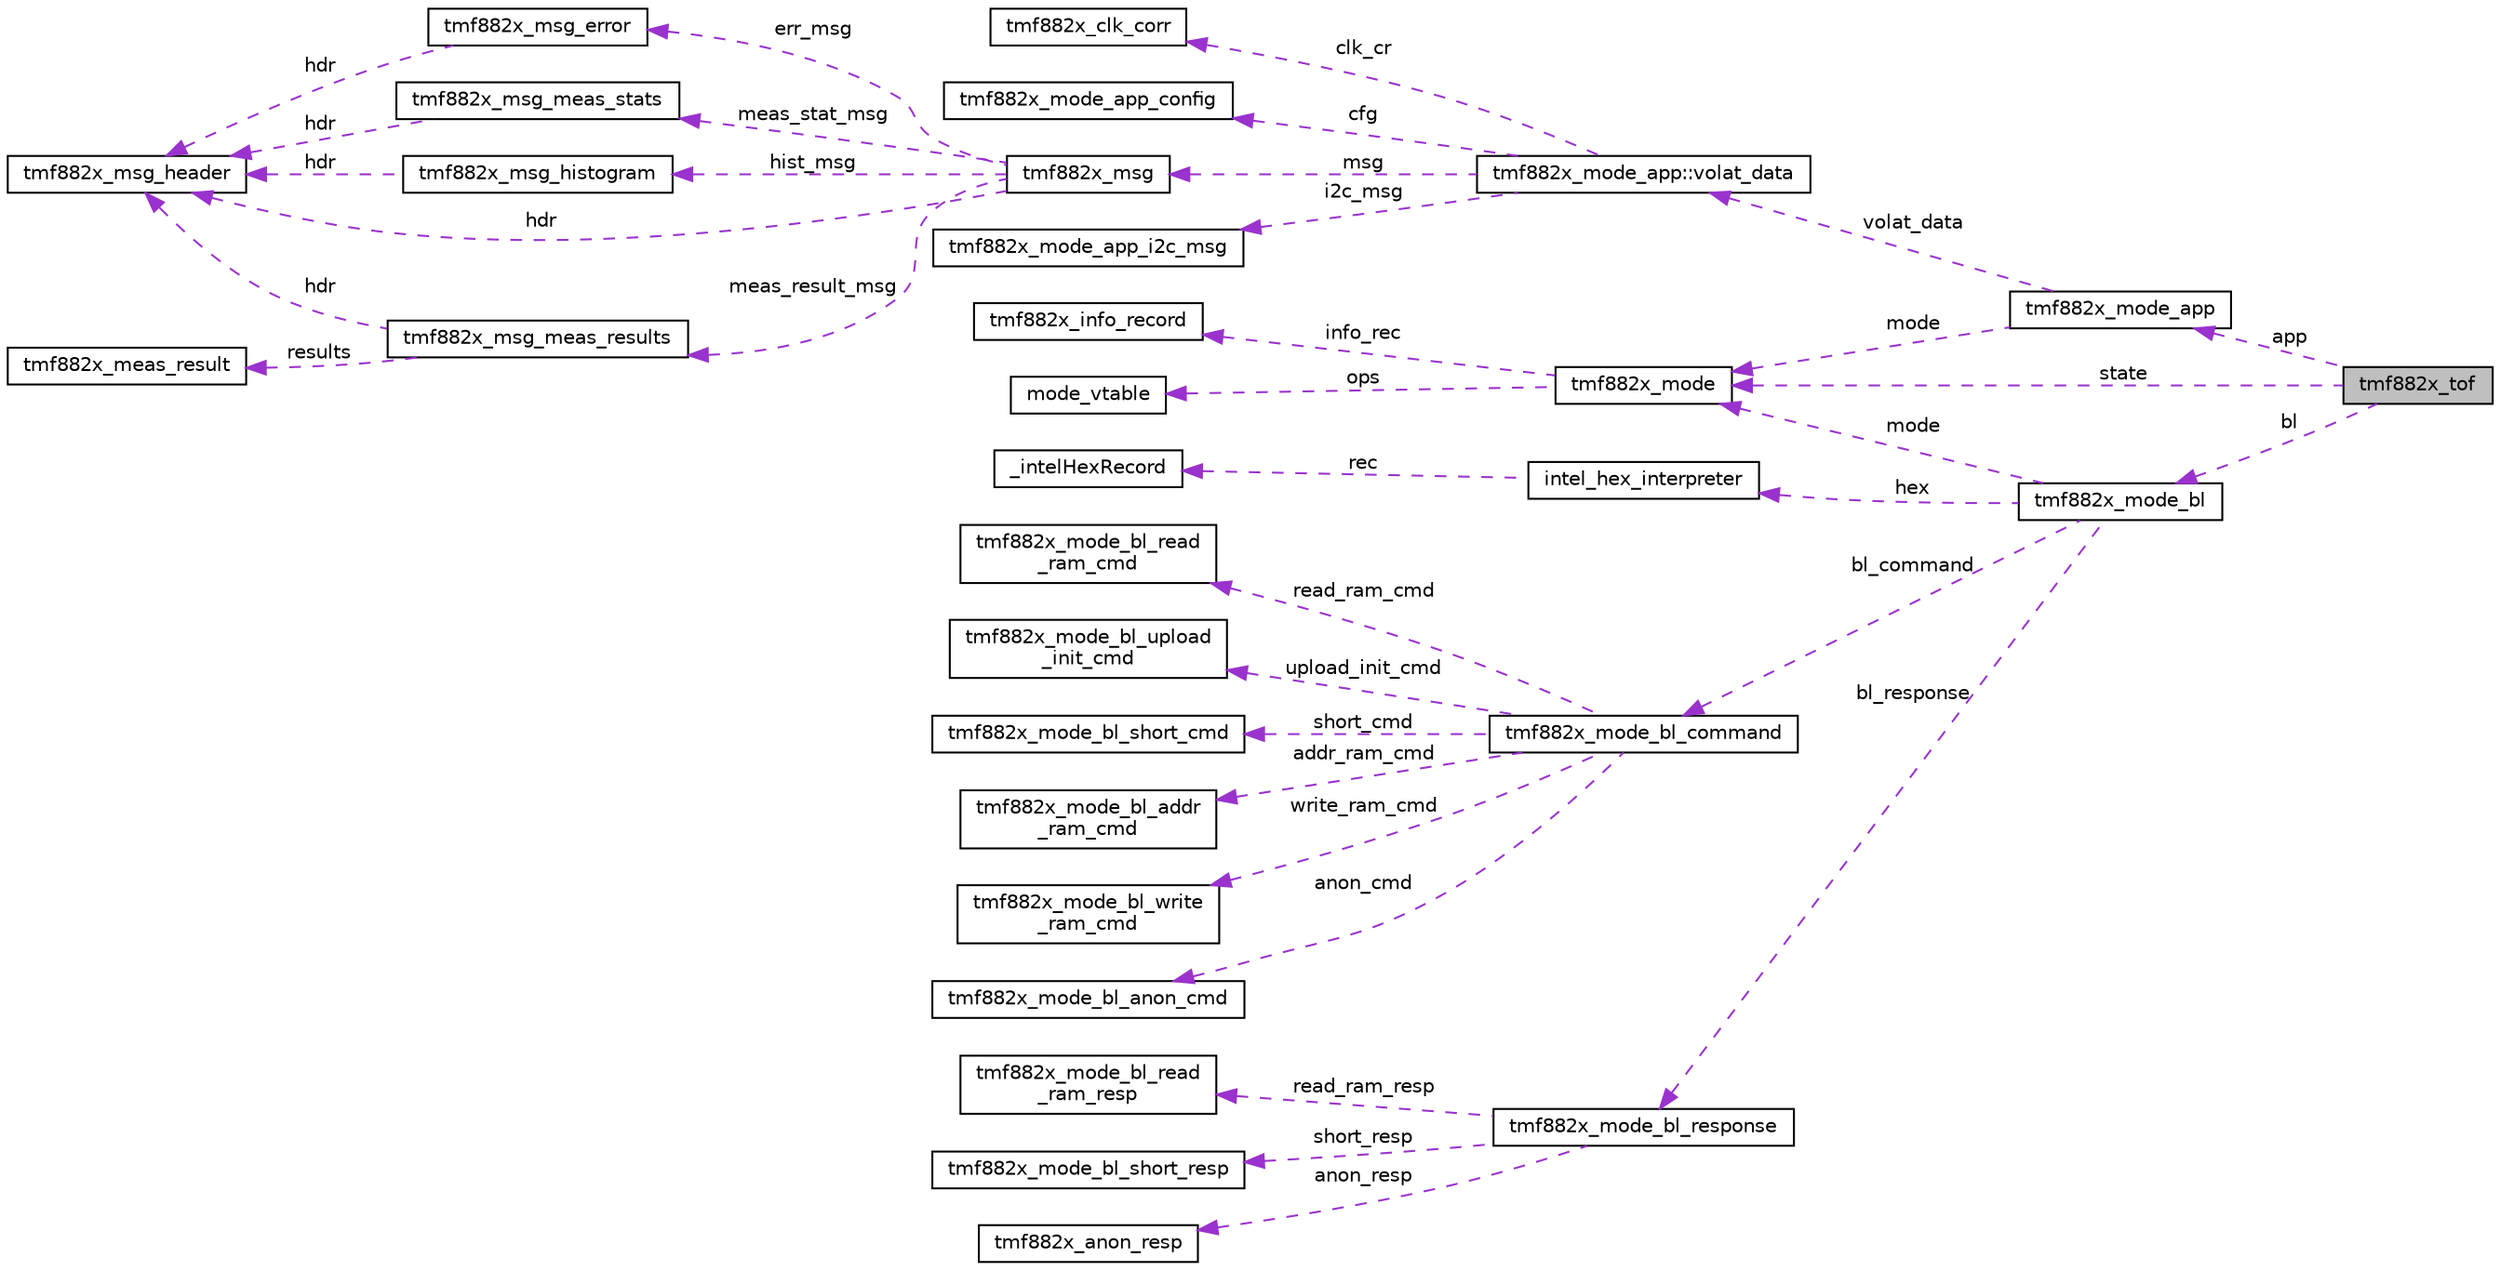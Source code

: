 digraph "tmf882x_tof"
{
 // LATEX_PDF_SIZE
  edge [fontname="Helvetica",fontsize="10",labelfontname="Helvetica",labelfontsize="10"];
  node [fontname="Helvetica",fontsize="10",shape=record];
  rankdir="LR";
  Node1 [label="tmf882x_tof",height=0.2,width=0.4,color="black", fillcolor="grey75", style="filled", fontcolor="black",tooltip="TMF882X DCB context handle."];
  Node2 -> Node1 [dir="back",color="darkorchid3",fontsize="10",style="dashed",label=" app" ,fontname="Helvetica"];
  Node2 [label="tmf882x_mode_app",height=0.2,width=0.4,color="black", fillcolor="white", style="filled",URL="$structtmf882x__mode__app.html",tooltip="This is the Application mode context structure."];
  Node3 -> Node2 [dir="back",color="darkorchid3",fontsize="10",style="dashed",label=" mode" ,fontname="Helvetica"];
  Node3 [label="tmf882x_mode",height=0.2,width=0.4,color="black", fillcolor="white", style="filled",URL="$structtmf882x__mode.html",tooltip="This is the Base mode context structure."];
  Node4 -> Node3 [dir="back",color="darkorchid3",fontsize="10",style="dashed",label=" info_rec" ,fontname="Helvetica"];
  Node4 [label="tmf882x_info_record",height=0.2,width=0.4,color="black", fillcolor="white", style="filled",URL="$structtmf882x__info__record.html",tooltip="This is the Base mode information record data."];
  Node5 -> Node3 [dir="back",color="darkorchid3",fontsize="10",style="dashed",label=" ops" ,fontname="Helvetica"];
  Node5 [label="mode_vtable",height=0.2,width=0.4,color="black", fillcolor="white", style="filled",URL="$structmode__vtable.html",tooltip="This is the Base mode behavioral function pointer structure."];
  Node6 -> Node2 [dir="back",color="darkorchid3",fontsize="10",style="dashed",label=" volat_data" ,fontname="Helvetica"];
  Node6 [label="tmf882x_mode_app::volat_data",height=0.2,width=0.4,color="black", fillcolor="white", style="filled",URL="$structtmf882x__mode__app_1_1volat__data.html",tooltip=" "];
  Node7 -> Node6 [dir="back",color="darkorchid3",fontsize="10",style="dashed",label=" clk_cr" ,fontname="Helvetica"];
  Node7 [label="tmf882x_clk_corr",height=0.2,width=0.4,color="black", fillcolor="white", style="filled",URL="$structtmf882x__clk__corr.html",tooltip="This is the Context structure for the clock correction machine."];
  Node8 -> Node6 [dir="back",color="darkorchid3",fontsize="10",style="dashed",label=" cfg" ,fontname="Helvetica"];
  Node8 [label="tmf882x_mode_app_config",height=0.2,width=0.4,color="black", fillcolor="white", style="filled",URL="$structtmf882x__mode__app__config.html",tooltip="This is the Application mode config structure that holds all configuration parameters for the applica..."];
  Node9 -> Node6 [dir="back",color="darkorchid3",fontsize="10",style="dashed",label=" msg" ,fontname="Helvetica"];
  Node9 [label="tmf882x_msg",height=0.2,width=0.4,color="black", fillcolor="white", style="filled",URL="$structtmf882x__msg.html",tooltip="TMF882X message type."];
  Node10 -> Node9 [dir="back",color="darkorchid3",fontsize="10",style="dashed",label=" hist_msg" ,fontname="Helvetica"];
  Node10 [label="tmf882x_msg_histogram",height=0.2,width=0.4,color="black", fillcolor="white", style="filled",URL="$structtmf882x__msg__histogram.html",tooltip="TMF882X histogram message type."];
  Node11 -> Node10 [dir="back",color="darkorchid3",fontsize="10",style="dashed",label=" hdr" ,fontname="Helvetica"];
  Node11 [label="tmf882x_msg_header",height=0.2,width=0.4,color="black", fillcolor="white", style="filled",URL="$structtmf882x__msg__header.html",tooltip="TMF882X message header type."];
  Node12 -> Node9 [dir="back",color="darkorchid3",fontsize="10",style="dashed",label=" meas_result_msg" ,fontname="Helvetica"];
  Node12 [label="tmf882x_msg_meas_results",height=0.2,width=0.4,color="black", fillcolor="white", style="filled",URL="$structtmf882x__msg__meas__results.html",tooltip="TMF882X measure results message type."];
  Node13 -> Node12 [dir="back",color="darkorchid3",fontsize="10",style="dashed",label=" results" ,fontname="Helvetica"];
  Node13 [label="tmf882x_meas_result",height=0.2,width=0.4,color="black", fillcolor="white", style="filled",URL="$structtmf882x__meas__result.html",tooltip="TMF882X measure result This represents an individual target measurement result."];
  Node11 -> Node12 [dir="back",color="darkorchid3",fontsize="10",style="dashed",label=" hdr" ,fontname="Helvetica"];
  Node11 -> Node9 [dir="back",color="darkorchid3",fontsize="10",style="dashed",label=" hdr" ,fontname="Helvetica"];
  Node14 -> Node9 [dir="back",color="darkorchid3",fontsize="10",style="dashed",label=" err_msg" ,fontname="Helvetica"];
  Node14 [label="tmf882x_msg_error",height=0.2,width=0.4,color="black", fillcolor="white", style="filled",URL="$structtmf882x__msg__error.html",tooltip="TMF882X error message type."];
  Node11 -> Node14 [dir="back",color="darkorchid3",fontsize="10",style="dashed",label=" hdr" ,fontname="Helvetica"];
  Node15 -> Node9 [dir="back",color="darkorchid3",fontsize="10",style="dashed",label=" meas_stat_msg" ,fontname="Helvetica"];
  Node15 [label="tmf882x_msg_meas_stats",height=0.2,width=0.4,color="black", fillcolor="white", style="filled",URL="$structtmf882x__msg__meas__stats.html",tooltip="TMF882X measure statistics message type."];
  Node11 -> Node15 [dir="back",color="darkorchid3",fontsize="10",style="dashed",label=" hdr" ,fontname="Helvetica"];
  Node16 -> Node6 [dir="back",color="darkorchid3",fontsize="10",style="dashed",label=" i2c_msg" ,fontname="Helvetica"];
  Node16 [label="tmf882x_mode_app_i2c_msg",height=0.2,width=0.4,color="black", fillcolor="white", style="filled",URL="$structtmf882x__mode__app__i2c__msg.html",tooltip="App mode i2c message."];
  Node3 -> Node1 [dir="back",color="darkorchid3",fontsize="10",style="dashed",label=" state" ,fontname="Helvetica"];
  Node17 -> Node1 [dir="back",color="darkorchid3",fontsize="10",style="dashed",label=" bl" ,fontname="Helvetica"];
  Node17 [label="tmf882x_mode_bl",height=0.2,width=0.4,color="black", fillcolor="white", style="filled",URL="$structtmf882x__mode__bl.html",tooltip="This is the Bootloader mode context structure."];
  Node3 -> Node17 [dir="back",color="darkorchid3",fontsize="10",style="dashed",label=" mode" ,fontname="Helvetica"];
  Node18 -> Node17 [dir="back",color="darkorchid3",fontsize="10",style="dashed",label=" hex" ,fontname="Helvetica"];
  Node18 [label="intel_hex_interpreter",height=0.2,width=0.4,color="black", fillcolor="white", style="filled",URL="$structintel__hex__interpreter.html",tooltip="This is the Base mode behavioral function pointer structure."];
  Node19 -> Node18 [dir="back",color="darkorchid3",fontsize="10",style="dashed",label=" rec" ,fontname="Helvetica"];
  Node19 [label="_intelHexRecord",height=0.2,width=0.4,color="black", fillcolor="white", style="filled",URL="$struct__intelHexRecord.html",tooltip=" "];
  Node20 -> Node17 [dir="back",color="darkorchid3",fontsize="10",style="dashed",label=" bl_command" ,fontname="Helvetica"];
  Node20 [label="tmf882x_mode_bl_command",height=0.2,width=0.4,color="black", fillcolor="white", style="filled",URL="$uniontmf882x__mode__bl__command.html",tooltip=" "];
  Node21 -> Node20 [dir="back",color="darkorchid3",fontsize="10",style="dashed",label=" write_ram_cmd" ,fontname="Helvetica"];
  Node21 [label="tmf882x_mode_bl_write\l_ram_cmd",height=0.2,width=0.4,color="black", fillcolor="white", style="filled",URL="$structtmf882x__mode__bl__write__ram__cmd.html",tooltip=" "];
  Node22 -> Node20 [dir="back",color="darkorchid3",fontsize="10",style="dashed",label=" anon_cmd" ,fontname="Helvetica"];
  Node22 [label="tmf882x_mode_bl_anon_cmd",height=0.2,width=0.4,color="black", fillcolor="white", style="filled",URL="$structtmf882x__mode__bl__anon__cmd.html",tooltip=" "];
  Node23 -> Node20 [dir="back",color="darkorchid3",fontsize="10",style="dashed",label=" read_ram_cmd" ,fontname="Helvetica"];
  Node23 [label="tmf882x_mode_bl_read\l_ram_cmd",height=0.2,width=0.4,color="black", fillcolor="white", style="filled",URL="$structtmf882x__mode__bl__read__ram__cmd.html",tooltip=" "];
  Node24 -> Node20 [dir="back",color="darkorchid3",fontsize="10",style="dashed",label=" upload_init_cmd" ,fontname="Helvetica"];
  Node24 [label="tmf882x_mode_bl_upload\l_init_cmd",height=0.2,width=0.4,color="black", fillcolor="white", style="filled",URL="$structtmf882x__mode__bl__upload__init__cmd.html",tooltip=" "];
  Node25 -> Node20 [dir="back",color="darkorchid3",fontsize="10",style="dashed",label=" short_cmd" ,fontname="Helvetica"];
  Node25 [label="tmf882x_mode_bl_short_cmd",height=0.2,width=0.4,color="black", fillcolor="white", style="filled",URL="$structtmf882x__mode__bl__short__cmd.html",tooltip=" "];
  Node26 -> Node20 [dir="back",color="darkorchid3",fontsize="10",style="dashed",label=" addr_ram_cmd" ,fontname="Helvetica"];
  Node26 [label="tmf882x_mode_bl_addr\l_ram_cmd",height=0.2,width=0.4,color="black", fillcolor="white", style="filled",URL="$structtmf882x__mode__bl__addr__ram__cmd.html",tooltip=" "];
  Node27 -> Node17 [dir="back",color="darkorchid3",fontsize="10",style="dashed",label=" bl_response" ,fontname="Helvetica"];
  Node27 [label="tmf882x_mode_bl_response",height=0.2,width=0.4,color="black", fillcolor="white", style="filled",URL="$uniontmf882x__mode__bl__response.html",tooltip=" "];
  Node28 -> Node27 [dir="back",color="darkorchid3",fontsize="10",style="dashed",label=" short_resp" ,fontname="Helvetica"];
  Node28 [label="tmf882x_mode_bl_short_resp",height=0.2,width=0.4,color="black", fillcolor="white", style="filled",URL="$structtmf882x__mode__bl__short__resp.html",tooltip=" "];
  Node29 -> Node27 [dir="back",color="darkorchid3",fontsize="10",style="dashed",label=" anon_resp" ,fontname="Helvetica"];
  Node29 [label="tmf882x_anon_resp",height=0.2,width=0.4,color="black", fillcolor="white", style="filled",URL="$structtmf882x__anon__resp.html",tooltip=" "];
  Node30 -> Node27 [dir="back",color="darkorchid3",fontsize="10",style="dashed",label=" read_ram_resp" ,fontname="Helvetica"];
  Node30 [label="tmf882x_mode_bl_read\l_ram_resp",height=0.2,width=0.4,color="black", fillcolor="white", style="filled",URL="$structtmf882x__mode__bl__read__ram__resp.html",tooltip=" "];
}

